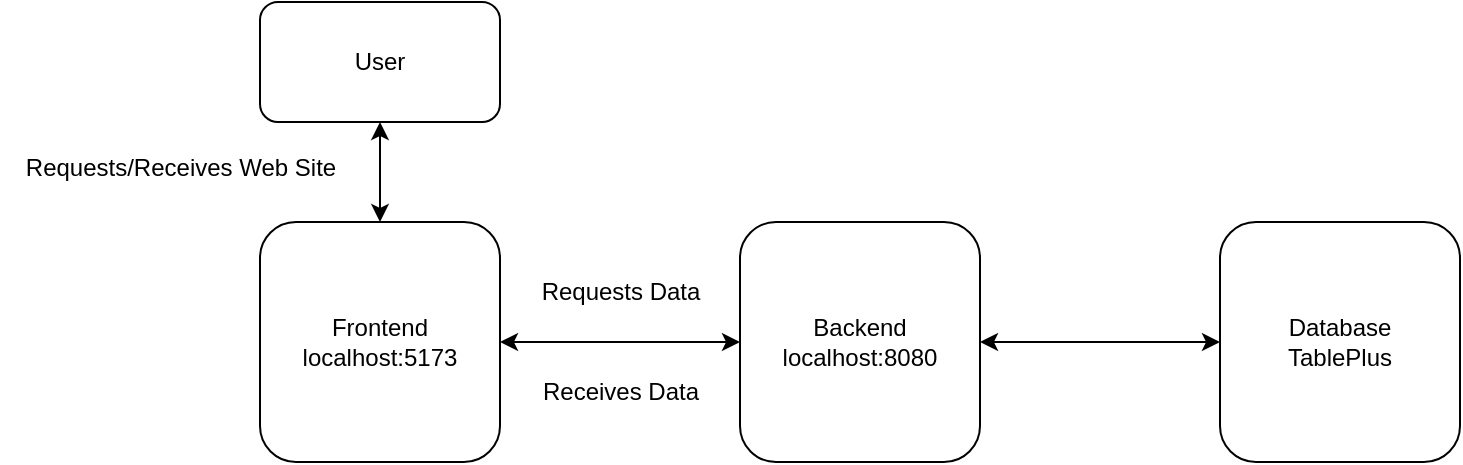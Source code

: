 <mxfile version="26.0.6">
  <diagram name="Page-1" id="t1CHkdML4mRntzxfq5Mn">
    <mxGraphModel dx="1024" dy="578" grid="1" gridSize="10" guides="1" tooltips="1" connect="1" arrows="1" fold="1" page="1" pageScale="1" pageWidth="850" pageHeight="1100" math="0" shadow="0">
      <root>
        <mxCell id="0" />
        <mxCell id="1" parent="0" />
        <mxCell id="btwM_SbTer7_2zsE2i3v-1" value="User" style="rounded=1;whiteSpace=wrap;html=1;" vertex="1" parent="1">
          <mxGeometry x="160" y="170" width="120" height="60" as="geometry" />
        </mxCell>
        <mxCell id="btwM_SbTer7_2zsE2i3v-2" value="Frontend&lt;div&gt;localhost:5173&lt;/div&gt;" style="rounded=1;whiteSpace=wrap;html=1;" vertex="1" parent="1">
          <mxGeometry x="160" y="280" width="120" height="120" as="geometry" />
        </mxCell>
        <mxCell id="btwM_SbTer7_2zsE2i3v-3" value="" style="endArrow=classic;startArrow=classic;html=1;rounded=0;exitX=1;exitY=0.5;exitDx=0;exitDy=0;" edge="1" parent="1" source="btwM_SbTer7_2zsE2i3v-2">
          <mxGeometry width="50" height="50" relative="1" as="geometry">
            <mxPoint x="400" y="330" as="sourcePoint" />
            <mxPoint x="400" y="340" as="targetPoint" />
          </mxGeometry>
        </mxCell>
        <mxCell id="btwM_SbTer7_2zsE2i3v-4" value="Backend&lt;div&gt;localhost:8080&lt;/div&gt;" style="rounded=1;whiteSpace=wrap;html=1;" vertex="1" parent="1">
          <mxGeometry x="400" y="280" width="120" height="120" as="geometry" />
        </mxCell>
        <mxCell id="btwM_SbTer7_2zsE2i3v-6" value="" style="endArrow=classic;startArrow=classic;html=1;rounded=0;exitX=1;exitY=0.5;exitDx=0;exitDy=0;" edge="1" parent="1" source="btwM_SbTer7_2zsE2i3v-4">
          <mxGeometry width="50" height="50" relative="1" as="geometry">
            <mxPoint x="400" y="330" as="sourcePoint" />
            <mxPoint x="640" y="340" as="targetPoint" />
          </mxGeometry>
        </mxCell>
        <mxCell id="btwM_SbTer7_2zsE2i3v-7" value="Database&lt;div&gt;TablePlus&lt;/div&gt;" style="rounded=1;whiteSpace=wrap;html=1;" vertex="1" parent="1">
          <mxGeometry x="640" y="280" width="120" height="120" as="geometry" />
        </mxCell>
        <mxCell id="btwM_SbTer7_2zsE2i3v-8" value="" style="endArrow=classic;startArrow=classic;html=1;rounded=0;entryX=0.5;entryY=1;entryDx=0;entryDy=0;exitX=0.5;exitY=0;exitDx=0;exitDy=0;" edge="1" parent="1" source="btwM_SbTer7_2zsE2i3v-2" target="btwM_SbTer7_2zsE2i3v-1">
          <mxGeometry width="50" height="50" relative="1" as="geometry">
            <mxPoint x="400" y="330" as="sourcePoint" />
            <mxPoint x="450" y="280" as="targetPoint" />
          </mxGeometry>
        </mxCell>
        <mxCell id="btwM_SbTer7_2zsE2i3v-9" value="Requests Data" style="text;html=1;align=center;verticalAlign=middle;resizable=0;points=[];autosize=1;strokeColor=none;fillColor=none;" vertex="1" parent="1">
          <mxGeometry x="290" y="300" width="100" height="30" as="geometry" />
        </mxCell>
        <mxCell id="btwM_SbTer7_2zsE2i3v-10" value="Receives Data" style="text;html=1;align=center;verticalAlign=middle;resizable=0;points=[];autosize=1;strokeColor=none;fillColor=none;" vertex="1" parent="1">
          <mxGeometry x="290" y="350" width="100" height="30" as="geometry" />
        </mxCell>
        <mxCell id="btwM_SbTer7_2zsE2i3v-11" value="Requests/Receives Web Site" style="text;html=1;align=center;verticalAlign=middle;resizable=0;points=[];autosize=1;strokeColor=none;fillColor=none;" vertex="1" parent="1">
          <mxGeometry x="30" y="238" width="180" height="30" as="geometry" />
        </mxCell>
      </root>
    </mxGraphModel>
  </diagram>
</mxfile>
